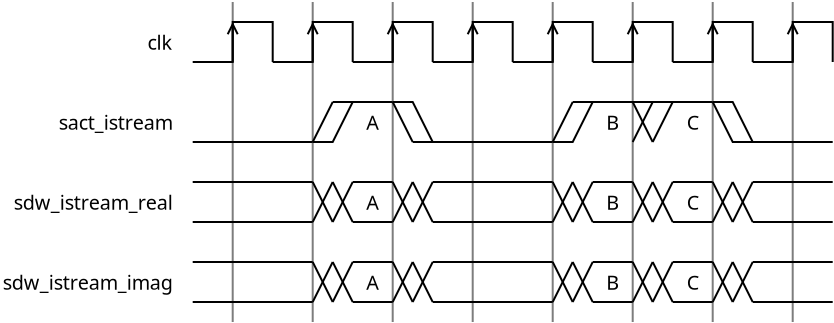 <?xml version="1.0" encoding="UTF-8"?>
<dia:diagram xmlns:dia="http://www.lysator.liu.se/~alla/dia/">
  <dia:layer name="新しいレイヤ 1" visible="true">
    <dia:object type="Standard - PolyLine" version="0" id="O0">
      <dia:attribute name="obj_pos">
        <dia:point val="15,8"/>
      </dia:attribute>
      <dia:attribute name="obj_bb">
        <dia:rectangle val="14.95,7.95;15.05,24.05"/>
      </dia:attribute>
      <dia:attribute name="poly_points">
        <dia:point val="15,8"/>
        <dia:point val="15,24"/>
      </dia:attribute>
      <dia:attribute name="line_color">
        <dia:color val="#7d7d7d"/>
      </dia:attribute>
    </dia:object>
    <dia:object type="Standard - PolyLine" version="0" id="O1">
      <dia:attribute name="obj_pos">
        <dia:point val="19,8"/>
      </dia:attribute>
      <dia:attribute name="obj_bb">
        <dia:rectangle val="18.95,7.95;19.05,24.05"/>
      </dia:attribute>
      <dia:attribute name="poly_points">
        <dia:point val="19,8"/>
        <dia:point val="19,24"/>
      </dia:attribute>
      <dia:attribute name="line_color">
        <dia:color val="#7d7d7d"/>
      </dia:attribute>
    </dia:object>
    <dia:object type="Standard - PolyLine" version="0" id="O2">
      <dia:attribute name="obj_pos">
        <dia:point val="23,8"/>
      </dia:attribute>
      <dia:attribute name="obj_bb">
        <dia:rectangle val="22.95,7.95;23.05,24.05"/>
      </dia:attribute>
      <dia:attribute name="poly_points">
        <dia:point val="23,8"/>
        <dia:point val="23,24"/>
      </dia:attribute>
      <dia:attribute name="line_color">
        <dia:color val="#7d7d7d"/>
      </dia:attribute>
    </dia:object>
    <dia:object type="Standard - PolyLine" version="0" id="O3">
      <dia:attribute name="obj_pos">
        <dia:point val="27,8"/>
      </dia:attribute>
      <dia:attribute name="obj_bb">
        <dia:rectangle val="26.95,7.95;27.05,24.05"/>
      </dia:attribute>
      <dia:attribute name="poly_points">
        <dia:point val="27,8"/>
        <dia:point val="27,24"/>
      </dia:attribute>
      <dia:attribute name="line_color">
        <dia:color val="#7d7d7d"/>
      </dia:attribute>
    </dia:object>
    <dia:object type="Standard - PolyLine" version="0" id="O4">
      <dia:attribute name="obj_pos">
        <dia:point val="31,8"/>
      </dia:attribute>
      <dia:attribute name="obj_bb">
        <dia:rectangle val="30.95,7.95;31.05,24.05"/>
      </dia:attribute>
      <dia:attribute name="poly_points">
        <dia:point val="31,8"/>
        <dia:point val="31,24"/>
      </dia:attribute>
      <dia:attribute name="line_color">
        <dia:color val="#7d7d7d"/>
      </dia:attribute>
    </dia:object>
    <dia:object type="Standard - PolyLine" version="0" id="O5">
      <dia:attribute name="obj_pos">
        <dia:point val="35,8"/>
      </dia:attribute>
      <dia:attribute name="obj_bb">
        <dia:rectangle val="34.95,7.95;35.05,24.05"/>
      </dia:attribute>
      <dia:attribute name="poly_points">
        <dia:point val="35,8"/>
        <dia:point val="35,24"/>
      </dia:attribute>
      <dia:attribute name="line_color">
        <dia:color val="#7d7d7d"/>
      </dia:attribute>
    </dia:object>
    <dia:object type="Standard - PolyLine" version="0" id="O6">
      <dia:attribute name="obj_pos">
        <dia:point val="39,8"/>
      </dia:attribute>
      <dia:attribute name="obj_bb">
        <dia:rectangle val="38.95,7.95;39.05,24.05"/>
      </dia:attribute>
      <dia:attribute name="poly_points">
        <dia:point val="39,8"/>
        <dia:point val="39,24"/>
      </dia:attribute>
      <dia:attribute name="line_color">
        <dia:color val="#7d7d7d"/>
      </dia:attribute>
    </dia:object>
    <dia:object type="Standard - PolyLine" version="0" id="O7">
      <dia:attribute name="obj_pos">
        <dia:point val="43,8"/>
      </dia:attribute>
      <dia:attribute name="obj_bb">
        <dia:rectangle val="42.95,7.95;43.05,24.05"/>
      </dia:attribute>
      <dia:attribute name="poly_points">
        <dia:point val="43,8"/>
        <dia:point val="43,24"/>
      </dia:attribute>
      <dia:attribute name="line_color">
        <dia:color val="#7d7d7d"/>
      </dia:attribute>
    </dia:object>
  </dia:layer>
  <dia:layer name="背景" visible="true" active="true">
    <dia:group>
      <dia:object type="Standard - PolyLine" version="0" id="O8">
        <dia:attribute name="obj_pos">
          <dia:point val="13,11"/>
        </dia:attribute>
        <dia:attribute name="obj_bb">
          <dia:rectangle val="12.95,8.95;17.05,11.05"/>
        </dia:attribute>
        <dia:attribute name="poly_points">
          <dia:point val="13,11"/>
          <dia:point val="15,11"/>
          <dia:point val="15,9"/>
          <dia:point val="17,9"/>
          <dia:point val="17,11"/>
        </dia:attribute>
      </dia:object>
      <dia:object type="Standard - PolyLine" version="0" id="O9">
        <dia:attribute name="obj_pos">
          <dia:point val="15,11"/>
        </dia:attribute>
        <dia:attribute name="obj_bb">
          <dia:rectangle val="14.669,8.888;15.331,11.05"/>
        </dia:attribute>
        <dia:attribute name="poly_points">
          <dia:point val="15,11"/>
          <dia:point val="15,9"/>
        </dia:attribute>
        <dia:attribute name="end_arrow">
          <dia:enum val="1"/>
        </dia:attribute>
        <dia:attribute name="end_arrow_length">
          <dia:real val="0.5"/>
        </dia:attribute>
        <dia:attribute name="end_arrow_width">
          <dia:real val="0.5"/>
        </dia:attribute>
      </dia:object>
    </dia:group>
    <dia:object type="Standard - Text" version="1" id="O10">
      <dia:attribute name="obj_pos">
        <dia:point val="12,10"/>
      </dia:attribute>
      <dia:attribute name="obj_bb">
        <dia:rectangle val="10.682,9.469;12.025,10.531"/>
      </dia:attribute>
      <dia:attribute name="text">
        <dia:composite type="text">
          <dia:attribute name="string">
            <dia:string>#clk#</dia:string>
          </dia:attribute>
          <dia:attribute name="font">
            <dia:font family="Verdana" style="0" name="Courier"/>
          </dia:attribute>
          <dia:attribute name="height">
            <dia:real val="1.235"/>
          </dia:attribute>
          <dia:attribute name="pos">
            <dia:point val="12,10.364"/>
          </dia:attribute>
          <dia:attribute name="color">
            <dia:color val="#000000"/>
          </dia:attribute>
          <dia:attribute name="alignment">
            <dia:enum val="2"/>
          </dia:attribute>
        </dia:composite>
      </dia:attribute>
      <dia:attribute name="valign">
        <dia:enum val="2"/>
      </dia:attribute>
    </dia:object>
    <dia:group>
      <dia:object type="Standard - PolyLine" version="0" id="O11">
        <dia:attribute name="obj_pos">
          <dia:point val="17,11"/>
        </dia:attribute>
        <dia:attribute name="obj_bb">
          <dia:rectangle val="16.95,8.95;21.05,11.05"/>
        </dia:attribute>
        <dia:attribute name="poly_points">
          <dia:point val="17,11"/>
          <dia:point val="19,11"/>
          <dia:point val="19,9"/>
          <dia:point val="21,9"/>
          <dia:point val="21,11"/>
        </dia:attribute>
      </dia:object>
      <dia:object type="Standard - PolyLine" version="0" id="O12">
        <dia:attribute name="obj_pos">
          <dia:point val="19,11"/>
        </dia:attribute>
        <dia:attribute name="obj_bb">
          <dia:rectangle val="18.669,8.888;19.331,11.05"/>
        </dia:attribute>
        <dia:attribute name="poly_points">
          <dia:point val="19,11"/>
          <dia:point val="19,9"/>
        </dia:attribute>
        <dia:attribute name="end_arrow">
          <dia:enum val="1"/>
        </dia:attribute>
        <dia:attribute name="end_arrow_length">
          <dia:real val="0.5"/>
        </dia:attribute>
        <dia:attribute name="end_arrow_width">
          <dia:real val="0.5"/>
        </dia:attribute>
      </dia:object>
    </dia:group>
    <dia:group>
      <dia:object type="Standard - PolyLine" version="0" id="O13">
        <dia:attribute name="obj_pos">
          <dia:point val="21,11"/>
        </dia:attribute>
        <dia:attribute name="obj_bb">
          <dia:rectangle val="20.95,8.95;25.05,11.05"/>
        </dia:attribute>
        <dia:attribute name="poly_points">
          <dia:point val="21,11"/>
          <dia:point val="23,11"/>
          <dia:point val="23,9"/>
          <dia:point val="25,9"/>
          <dia:point val="25,11"/>
        </dia:attribute>
      </dia:object>
      <dia:object type="Standard - PolyLine" version="0" id="O14">
        <dia:attribute name="obj_pos">
          <dia:point val="23,11"/>
        </dia:attribute>
        <dia:attribute name="obj_bb">
          <dia:rectangle val="22.669,8.888;23.331,11.05"/>
        </dia:attribute>
        <dia:attribute name="poly_points">
          <dia:point val="23,11"/>
          <dia:point val="23,9"/>
        </dia:attribute>
        <dia:attribute name="end_arrow">
          <dia:enum val="1"/>
        </dia:attribute>
        <dia:attribute name="end_arrow_length">
          <dia:real val="0.5"/>
        </dia:attribute>
        <dia:attribute name="end_arrow_width">
          <dia:real val="0.5"/>
        </dia:attribute>
      </dia:object>
    </dia:group>
    <dia:group>
      <dia:object type="Standard - PolyLine" version="0" id="O15">
        <dia:attribute name="obj_pos">
          <dia:point val="25,11"/>
        </dia:attribute>
        <dia:attribute name="obj_bb">
          <dia:rectangle val="24.95,8.95;29.05,11.05"/>
        </dia:attribute>
        <dia:attribute name="poly_points">
          <dia:point val="25,11"/>
          <dia:point val="27,11"/>
          <dia:point val="27,9"/>
          <dia:point val="29,9"/>
          <dia:point val="29,11"/>
        </dia:attribute>
      </dia:object>
      <dia:object type="Standard - PolyLine" version="0" id="O16">
        <dia:attribute name="obj_pos">
          <dia:point val="27,11"/>
        </dia:attribute>
        <dia:attribute name="obj_bb">
          <dia:rectangle val="26.669,8.888;27.331,11.05"/>
        </dia:attribute>
        <dia:attribute name="poly_points">
          <dia:point val="27,11"/>
          <dia:point val="27,9"/>
        </dia:attribute>
        <dia:attribute name="end_arrow">
          <dia:enum val="1"/>
        </dia:attribute>
        <dia:attribute name="end_arrow_length">
          <dia:real val="0.5"/>
        </dia:attribute>
        <dia:attribute name="end_arrow_width">
          <dia:real val="0.5"/>
        </dia:attribute>
      </dia:object>
    </dia:group>
    <dia:group>
      <dia:object type="Standard - PolyLine" version="0" id="O17">
        <dia:attribute name="obj_pos">
          <dia:point val="29,11"/>
        </dia:attribute>
        <dia:attribute name="obj_bb">
          <dia:rectangle val="28.95,8.95;33.05,11.05"/>
        </dia:attribute>
        <dia:attribute name="poly_points">
          <dia:point val="29,11"/>
          <dia:point val="31,11"/>
          <dia:point val="31,9"/>
          <dia:point val="33,9"/>
          <dia:point val="33,11"/>
        </dia:attribute>
      </dia:object>
      <dia:object type="Standard - PolyLine" version="0" id="O18">
        <dia:attribute name="obj_pos">
          <dia:point val="31,11"/>
        </dia:attribute>
        <dia:attribute name="obj_bb">
          <dia:rectangle val="30.669,8.888;31.331,11.05"/>
        </dia:attribute>
        <dia:attribute name="poly_points">
          <dia:point val="31,11"/>
          <dia:point val="31,9"/>
        </dia:attribute>
        <dia:attribute name="end_arrow">
          <dia:enum val="1"/>
        </dia:attribute>
        <dia:attribute name="end_arrow_length">
          <dia:real val="0.5"/>
        </dia:attribute>
        <dia:attribute name="end_arrow_width">
          <dia:real val="0.5"/>
        </dia:attribute>
      </dia:object>
    </dia:group>
    <dia:group>
      <dia:object type="Standard - PolyLine" version="0" id="O19">
        <dia:attribute name="obj_pos">
          <dia:point val="33,11"/>
        </dia:attribute>
        <dia:attribute name="obj_bb">
          <dia:rectangle val="32.95,8.95;37.05,11.05"/>
        </dia:attribute>
        <dia:attribute name="poly_points">
          <dia:point val="33,11"/>
          <dia:point val="35,11"/>
          <dia:point val="35,9"/>
          <dia:point val="37,9"/>
          <dia:point val="37,11"/>
        </dia:attribute>
      </dia:object>
      <dia:object type="Standard - PolyLine" version="0" id="O20">
        <dia:attribute name="obj_pos">
          <dia:point val="35,11"/>
        </dia:attribute>
        <dia:attribute name="obj_bb">
          <dia:rectangle val="34.669,8.888;35.331,11.05"/>
        </dia:attribute>
        <dia:attribute name="poly_points">
          <dia:point val="35,11"/>
          <dia:point val="35,9"/>
        </dia:attribute>
        <dia:attribute name="end_arrow">
          <dia:enum val="1"/>
        </dia:attribute>
        <dia:attribute name="end_arrow_length">
          <dia:real val="0.5"/>
        </dia:attribute>
        <dia:attribute name="end_arrow_width">
          <dia:real val="0.5"/>
        </dia:attribute>
      </dia:object>
    </dia:group>
    <dia:group>
      <dia:object type="Standard - PolyLine" version="0" id="O21">
        <dia:attribute name="obj_pos">
          <dia:point val="37,11"/>
        </dia:attribute>
        <dia:attribute name="obj_bb">
          <dia:rectangle val="36.95,8.95;41.05,11.05"/>
        </dia:attribute>
        <dia:attribute name="poly_points">
          <dia:point val="37,11"/>
          <dia:point val="39,11"/>
          <dia:point val="39,9"/>
          <dia:point val="41,9"/>
          <dia:point val="41,11"/>
        </dia:attribute>
      </dia:object>
      <dia:object type="Standard - PolyLine" version="0" id="O22">
        <dia:attribute name="obj_pos">
          <dia:point val="39,11"/>
        </dia:attribute>
        <dia:attribute name="obj_bb">
          <dia:rectangle val="38.669,8.888;39.331,11.05"/>
        </dia:attribute>
        <dia:attribute name="poly_points">
          <dia:point val="39,11"/>
          <dia:point val="39,9"/>
        </dia:attribute>
        <dia:attribute name="end_arrow">
          <dia:enum val="1"/>
        </dia:attribute>
        <dia:attribute name="end_arrow_length">
          <dia:real val="0.5"/>
        </dia:attribute>
        <dia:attribute name="end_arrow_width">
          <dia:real val="0.5"/>
        </dia:attribute>
      </dia:object>
    </dia:group>
    <dia:group>
      <dia:object type="Standard - PolyLine" version="0" id="O23">
        <dia:attribute name="obj_pos">
          <dia:point val="41,11"/>
        </dia:attribute>
        <dia:attribute name="obj_bb">
          <dia:rectangle val="40.95,8.95;45.05,11.05"/>
        </dia:attribute>
        <dia:attribute name="poly_points">
          <dia:point val="41,11"/>
          <dia:point val="43,11"/>
          <dia:point val="43,9"/>
          <dia:point val="45,9"/>
          <dia:point val="45,11"/>
        </dia:attribute>
      </dia:object>
      <dia:object type="Standard - PolyLine" version="0" id="O24">
        <dia:attribute name="obj_pos">
          <dia:point val="43,11"/>
        </dia:attribute>
        <dia:attribute name="obj_bb">
          <dia:rectangle val="42.669,8.888;43.331,11.05"/>
        </dia:attribute>
        <dia:attribute name="poly_points">
          <dia:point val="43,11"/>
          <dia:point val="43,9"/>
        </dia:attribute>
        <dia:attribute name="end_arrow">
          <dia:enum val="1"/>
        </dia:attribute>
        <dia:attribute name="end_arrow_length">
          <dia:real val="0.5"/>
        </dia:attribute>
        <dia:attribute name="end_arrow_width">
          <dia:real val="0.5"/>
        </dia:attribute>
      </dia:object>
    </dia:group>
    <dia:object type="Standard - Text" version="1" id="O25">
      <dia:attribute name="obj_pos">
        <dia:point val="12,14"/>
      </dia:attribute>
      <dia:attribute name="obj_bb">
        <dia:rectangle val="6.232,13.469;12.025,14.531"/>
      </dia:attribute>
      <dia:attribute name="text">
        <dia:composite type="text">
          <dia:attribute name="string">
            <dia:string>#sact_istream#</dia:string>
          </dia:attribute>
          <dia:attribute name="font">
            <dia:font family="Verdana" style="0" name="Courier"/>
          </dia:attribute>
          <dia:attribute name="height">
            <dia:real val="1.235"/>
          </dia:attribute>
          <dia:attribute name="pos">
            <dia:point val="12,14.364"/>
          </dia:attribute>
          <dia:attribute name="color">
            <dia:color val="#000000"/>
          </dia:attribute>
          <dia:attribute name="alignment">
            <dia:enum val="2"/>
          </dia:attribute>
        </dia:composite>
      </dia:attribute>
      <dia:attribute name="valign">
        <dia:enum val="2"/>
      </dia:attribute>
    </dia:object>
    <dia:object type="Standard - PolyLine" version="0" id="O26">
      <dia:attribute name="obj_pos">
        <dia:point val="13,15"/>
      </dia:attribute>
      <dia:attribute name="obj_bb">
        <dia:rectangle val="12.95,14.95;19.05,15.05"/>
      </dia:attribute>
      <dia:attribute name="poly_points">
        <dia:point val="13,15"/>
        <dia:point val="19,15"/>
      </dia:attribute>
    </dia:object>
    <dia:object type="Standard - PolyLine" version="0" id="O27">
      <dia:attribute name="obj_pos">
        <dia:point val="19,15"/>
      </dia:attribute>
      <dia:attribute name="obj_bb">
        <dia:rectangle val="18.933,12.933;20.067,15.067"/>
      </dia:attribute>
      <dia:attribute name="poly_points">
        <dia:point val="19,15"/>
        <dia:point val="20,13"/>
      </dia:attribute>
    </dia:object>
    <dia:object type="Standard - PolyLine" version="0" id="O28">
      <dia:attribute name="obj_pos">
        <dia:point val="20,13"/>
      </dia:attribute>
      <dia:attribute name="obj_bb">
        <dia:rectangle val="19.95,12.95;23.05,13.05"/>
      </dia:attribute>
      <dia:attribute name="poly_points">
        <dia:point val="20,13"/>
        <dia:point val="23,13"/>
      </dia:attribute>
    </dia:object>
    <dia:object type="Standard - PolyLine" version="0" id="O29">
      <dia:attribute name="obj_pos">
        <dia:point val="23,13"/>
      </dia:attribute>
      <dia:attribute name="obj_bb">
        <dia:rectangle val="22.933,12.933;24.067,15.067"/>
      </dia:attribute>
      <dia:attribute name="poly_points">
        <dia:point val="23,13"/>
        <dia:point val="24,15"/>
      </dia:attribute>
    </dia:object>
    <dia:object type="Standard - PolyLine" version="0" id="O30">
      <dia:attribute name="obj_pos">
        <dia:point val="24,15"/>
      </dia:attribute>
      <dia:attribute name="obj_bb">
        <dia:rectangle val="23.95,14.95;31.05,15.05"/>
      </dia:attribute>
      <dia:attribute name="poly_points">
        <dia:point val="24,15"/>
        <dia:point val="31,15"/>
      </dia:attribute>
    </dia:object>
    <dia:object type="Standard - PolyLine" version="0" id="O31">
      <dia:attribute name="obj_pos">
        <dia:point val="31,15"/>
      </dia:attribute>
      <dia:attribute name="obj_bb">
        <dia:rectangle val="30.933,12.933;32.067,15.067"/>
      </dia:attribute>
      <dia:attribute name="poly_points">
        <dia:point val="31,15"/>
        <dia:point val="32,13"/>
      </dia:attribute>
    </dia:object>
    <dia:object type="Standard - PolyLine" version="0" id="O32">
      <dia:attribute name="obj_pos">
        <dia:point val="19,15"/>
      </dia:attribute>
      <dia:attribute name="obj_bb">
        <dia:rectangle val="18.95,12.933;21.067,15.05"/>
      </dia:attribute>
      <dia:attribute name="poly_points">
        <dia:point val="19,15"/>
        <dia:point val="20,15"/>
        <dia:point val="21,13"/>
      </dia:attribute>
    </dia:object>
    <dia:object type="Standard - PolyLine" version="0" id="O33">
      <dia:attribute name="obj_pos">
        <dia:point val="23,13"/>
      </dia:attribute>
      <dia:attribute name="obj_bb">
        <dia:rectangle val="22.95,12.95;25.067,15.067"/>
      </dia:attribute>
      <dia:attribute name="poly_points">
        <dia:point val="23,13"/>
        <dia:point val="24,13"/>
        <dia:point val="25,15"/>
      </dia:attribute>
    </dia:object>
    <dia:object type="Standard - PolyLine" version="0" id="O34">
      <dia:attribute name="obj_pos">
        <dia:point val="32,13"/>
      </dia:attribute>
      <dia:attribute name="obj_bb">
        <dia:rectangle val="31.95,12.95;39.05,13.05"/>
      </dia:attribute>
      <dia:attribute name="poly_points">
        <dia:point val="32,13"/>
        <dia:point val="39,13"/>
      </dia:attribute>
    </dia:object>
    <dia:object type="Standard - PolyLine" version="0" id="O35">
      <dia:attribute name="obj_pos">
        <dia:point val="39,13"/>
      </dia:attribute>
      <dia:attribute name="obj_bb">
        <dia:rectangle val="38.933,12.933;45.05,15.05"/>
      </dia:attribute>
      <dia:attribute name="poly_points">
        <dia:point val="39,13"/>
        <dia:point val="40,15"/>
        <dia:point val="45,15"/>
      </dia:attribute>
    </dia:object>
    <dia:object type="Standard - PolyLine" version="0" id="O36">
      <dia:attribute name="obj_pos">
        <dia:point val="31,15"/>
      </dia:attribute>
      <dia:attribute name="obj_bb">
        <dia:rectangle val="30.95,12.933;33.067,15.05"/>
      </dia:attribute>
      <dia:attribute name="poly_points">
        <dia:point val="31,15"/>
        <dia:point val="32,15"/>
        <dia:point val="33,13"/>
      </dia:attribute>
    </dia:object>
    <dia:object type="Standard - PolyLine" version="0" id="O37">
      <dia:attribute name="obj_pos">
        <dia:point val="35,13"/>
      </dia:attribute>
      <dia:attribute name="obj_bb">
        <dia:rectangle val="34.933,12.933;36.067,15.067"/>
      </dia:attribute>
      <dia:attribute name="poly_points">
        <dia:point val="35,13"/>
        <dia:point val="36,15"/>
      </dia:attribute>
    </dia:object>
    <dia:object type="Standard - PolyLine" version="0" id="O38">
      <dia:attribute name="obj_pos">
        <dia:point val="35,15"/>
      </dia:attribute>
      <dia:attribute name="obj_bb">
        <dia:rectangle val="34.933,12.933;36.067,15.067"/>
      </dia:attribute>
      <dia:attribute name="poly_points">
        <dia:point val="35,15"/>
        <dia:point val="36,13"/>
      </dia:attribute>
    </dia:object>
    <dia:object type="Standard - PolyLine" version="0" id="O39">
      <dia:attribute name="obj_pos">
        <dia:point val="39,13"/>
      </dia:attribute>
      <dia:attribute name="obj_bb">
        <dia:rectangle val="38.95,12.95;41.067,15.067"/>
      </dia:attribute>
      <dia:attribute name="poly_points">
        <dia:point val="39,13"/>
        <dia:point val="40,13"/>
        <dia:point val="41,15"/>
      </dia:attribute>
    </dia:object>
    <dia:object type="Standard - PolyLine" version="0" id="O40">
      <dia:attribute name="obj_pos">
        <dia:point val="36,15"/>
      </dia:attribute>
      <dia:attribute name="obj_bb">
        <dia:rectangle val="35.933,12.933;37.067,15.067"/>
      </dia:attribute>
      <dia:attribute name="poly_points">
        <dia:point val="36,15"/>
        <dia:point val="37,13"/>
      </dia:attribute>
    </dia:object>
    <dia:object type="Standard - Text" version="1" id="O41">
      <dia:attribute name="obj_pos">
        <dia:point val="12,18"/>
      </dia:attribute>
      <dia:attribute name="obj_bb">
        <dia:rectangle val="4.065,17.469;12.025,18.531"/>
      </dia:attribute>
      <dia:attribute name="text">
        <dia:composite type="text">
          <dia:attribute name="string">
            <dia:string>#sdw_istream_real#</dia:string>
          </dia:attribute>
          <dia:attribute name="font">
            <dia:font family="Verdana" style="0" name="Courier"/>
          </dia:attribute>
          <dia:attribute name="height">
            <dia:real val="1.235"/>
          </dia:attribute>
          <dia:attribute name="pos">
            <dia:point val="12,18.364"/>
          </dia:attribute>
          <dia:attribute name="color">
            <dia:color val="#000000"/>
          </dia:attribute>
          <dia:attribute name="alignment">
            <dia:enum val="2"/>
          </dia:attribute>
        </dia:composite>
      </dia:attribute>
      <dia:attribute name="valign">
        <dia:enum val="2"/>
      </dia:attribute>
    </dia:object>
    <dia:object type="Standard - PolyLine" version="0" id="O42">
      <dia:attribute name="obj_pos">
        <dia:point val="13,17"/>
      </dia:attribute>
      <dia:attribute name="obj_bb">
        <dia:rectangle val="12.95,16.95;19.05,17.05"/>
      </dia:attribute>
      <dia:attribute name="poly_points">
        <dia:point val="13,17"/>
        <dia:point val="19,17"/>
      </dia:attribute>
    </dia:object>
    <dia:object type="Standard - PolyLine" version="0" id="O43">
      <dia:attribute name="obj_pos">
        <dia:point val="19,17"/>
      </dia:attribute>
      <dia:attribute name="obj_bb">
        <dia:rectangle val="18.933,16.933;20.067,19.067"/>
      </dia:attribute>
      <dia:attribute name="poly_points">
        <dia:point val="19,17"/>
        <dia:point val="20,19"/>
      </dia:attribute>
    </dia:object>
    <dia:object type="Standard - PolyLine" version="0" id="O44">
      <dia:attribute name="obj_pos">
        <dia:point val="19,19"/>
      </dia:attribute>
      <dia:attribute name="obj_bb">
        <dia:rectangle val="18.933,16.933;20.067,19.067"/>
      </dia:attribute>
      <dia:attribute name="poly_points">
        <dia:point val="19,19"/>
        <dia:point val="20,17"/>
      </dia:attribute>
    </dia:object>
    <dia:object type="Standard - PolyLine" version="0" id="O45">
      <dia:attribute name="obj_pos">
        <dia:point val="20,17"/>
      </dia:attribute>
      <dia:attribute name="obj_bb">
        <dia:rectangle val="19.933,16.933;21.067,19.067"/>
      </dia:attribute>
      <dia:attribute name="poly_points">
        <dia:point val="20,17"/>
        <dia:point val="21,19"/>
      </dia:attribute>
    </dia:object>
    <dia:object type="Standard - PolyLine" version="0" id="O46">
      <dia:attribute name="obj_pos">
        <dia:point val="20,19"/>
      </dia:attribute>
      <dia:attribute name="obj_bb">
        <dia:rectangle val="19.933,16.933;21.067,19.067"/>
      </dia:attribute>
      <dia:attribute name="poly_points">
        <dia:point val="20,19"/>
        <dia:point val="21,17"/>
      </dia:attribute>
    </dia:object>
    <dia:object type="Standard - PolyLine" version="0" id="O47">
      <dia:attribute name="obj_pos">
        <dia:point val="21,17"/>
      </dia:attribute>
      <dia:attribute name="obj_bb">
        <dia:rectangle val="20.95,16.95;23.05,17.05"/>
      </dia:attribute>
      <dia:attribute name="poly_points">
        <dia:point val="21,17"/>
        <dia:point val="23,17"/>
      </dia:attribute>
    </dia:object>
    <dia:object type="Standard - PolyLine" version="0" id="O48">
      <dia:attribute name="obj_pos">
        <dia:point val="21,19"/>
      </dia:attribute>
      <dia:attribute name="obj_bb">
        <dia:rectangle val="20.95,18.95;23.05,19.05"/>
      </dia:attribute>
      <dia:attribute name="poly_points">
        <dia:point val="21,19"/>
        <dia:point val="23,19"/>
      </dia:attribute>
    </dia:object>
    <dia:object type="Standard - PolyLine" version="0" id="O49">
      <dia:attribute name="obj_pos">
        <dia:point val="13,19"/>
      </dia:attribute>
      <dia:attribute name="obj_bb">
        <dia:rectangle val="12.95,18.95;19.05,19.05"/>
      </dia:attribute>
      <dia:attribute name="poly_points">
        <dia:point val="13,19"/>
        <dia:point val="19,19"/>
      </dia:attribute>
    </dia:object>
    <dia:object type="Standard - PolyLine" version="0" id="O50">
      <dia:attribute name="obj_pos">
        <dia:point val="23,17"/>
      </dia:attribute>
      <dia:attribute name="obj_bb">
        <dia:rectangle val="22.933,16.933;24.067,19.067"/>
      </dia:attribute>
      <dia:attribute name="poly_points">
        <dia:point val="23,17"/>
        <dia:point val="24,19"/>
      </dia:attribute>
    </dia:object>
    <dia:object type="Standard - PolyLine" version="0" id="O51">
      <dia:attribute name="obj_pos">
        <dia:point val="23,19"/>
      </dia:attribute>
      <dia:attribute name="obj_bb">
        <dia:rectangle val="22.933,16.933;24.067,19.067"/>
      </dia:attribute>
      <dia:attribute name="poly_points">
        <dia:point val="23,19"/>
        <dia:point val="24,17"/>
      </dia:attribute>
    </dia:object>
    <dia:object type="Standard - PolyLine" version="0" id="O52">
      <dia:attribute name="obj_pos">
        <dia:point val="24,17"/>
      </dia:attribute>
      <dia:attribute name="obj_bb">
        <dia:rectangle val="23.933,16.933;25.067,19.067"/>
      </dia:attribute>
      <dia:attribute name="poly_points">
        <dia:point val="24,17"/>
        <dia:point val="25,19"/>
      </dia:attribute>
    </dia:object>
    <dia:object type="Standard - PolyLine" version="0" id="O53">
      <dia:attribute name="obj_pos">
        <dia:point val="24,19"/>
      </dia:attribute>
      <dia:attribute name="obj_bb">
        <dia:rectangle val="23.933,16.933;25.067,19.067"/>
      </dia:attribute>
      <dia:attribute name="poly_points">
        <dia:point val="24,19"/>
        <dia:point val="25,17"/>
      </dia:attribute>
    </dia:object>
    <dia:object type="Standard - PolyLine" version="0" id="O54">
      <dia:attribute name="obj_pos">
        <dia:point val="31,17"/>
      </dia:attribute>
      <dia:attribute name="obj_bb">
        <dia:rectangle val="30.933,16.933;32.067,19.067"/>
      </dia:attribute>
      <dia:attribute name="poly_points">
        <dia:point val="31,17"/>
        <dia:point val="32,19"/>
      </dia:attribute>
    </dia:object>
    <dia:object type="Standard - PolyLine" version="0" id="O55">
      <dia:attribute name="obj_pos">
        <dia:point val="31,19"/>
      </dia:attribute>
      <dia:attribute name="obj_bb">
        <dia:rectangle val="30.933,16.933;32.067,19.067"/>
      </dia:attribute>
      <dia:attribute name="poly_points">
        <dia:point val="31,19"/>
        <dia:point val="32,17"/>
      </dia:attribute>
    </dia:object>
    <dia:object type="Standard - PolyLine" version="0" id="O56">
      <dia:attribute name="obj_pos">
        <dia:point val="32,17"/>
      </dia:attribute>
      <dia:attribute name="obj_bb">
        <dia:rectangle val="31.933,16.933;33.067,19.067"/>
      </dia:attribute>
      <dia:attribute name="poly_points">
        <dia:point val="32,17"/>
        <dia:point val="33,19"/>
      </dia:attribute>
    </dia:object>
    <dia:object type="Standard - PolyLine" version="0" id="O57">
      <dia:attribute name="obj_pos">
        <dia:point val="32,19"/>
      </dia:attribute>
      <dia:attribute name="obj_bb">
        <dia:rectangle val="31.933,16.933;33.067,19.067"/>
      </dia:attribute>
      <dia:attribute name="poly_points">
        <dia:point val="32,19"/>
        <dia:point val="33,17"/>
      </dia:attribute>
    </dia:object>
    <dia:object type="Standard - PolyLine" version="0" id="O58">
      <dia:attribute name="obj_pos">
        <dia:point val="33,17"/>
      </dia:attribute>
      <dia:attribute name="obj_bb">
        <dia:rectangle val="32.95,16.95;35.05,17.05"/>
      </dia:attribute>
      <dia:attribute name="poly_points">
        <dia:point val="33,17"/>
        <dia:point val="35,17"/>
      </dia:attribute>
    </dia:object>
    <dia:object type="Standard - PolyLine" version="0" id="O59">
      <dia:attribute name="obj_pos">
        <dia:point val="33,19"/>
      </dia:attribute>
      <dia:attribute name="obj_bb">
        <dia:rectangle val="32.95,18.95;35.05,19.05"/>
      </dia:attribute>
      <dia:attribute name="poly_points">
        <dia:point val="33,19"/>
        <dia:point val="35,19"/>
      </dia:attribute>
    </dia:object>
    <dia:object type="Standard - PolyLine" version="0" id="O60">
      <dia:attribute name="obj_pos">
        <dia:point val="35,17"/>
      </dia:attribute>
      <dia:attribute name="obj_bb">
        <dia:rectangle val="34.933,16.933;36.067,19.067"/>
      </dia:attribute>
      <dia:attribute name="poly_points">
        <dia:point val="35,17"/>
        <dia:point val="36,19"/>
      </dia:attribute>
    </dia:object>
    <dia:object type="Standard - PolyLine" version="0" id="O61">
      <dia:attribute name="obj_pos">
        <dia:point val="35,19"/>
      </dia:attribute>
      <dia:attribute name="obj_bb">
        <dia:rectangle val="34.933,16.933;36.067,19.067"/>
      </dia:attribute>
      <dia:attribute name="poly_points">
        <dia:point val="35,19"/>
        <dia:point val="36,17"/>
      </dia:attribute>
    </dia:object>
    <dia:object type="Standard - PolyLine" version="0" id="O62">
      <dia:attribute name="obj_pos">
        <dia:point val="36,17"/>
      </dia:attribute>
      <dia:attribute name="obj_bb">
        <dia:rectangle val="35.933,16.933;37.067,19.067"/>
      </dia:attribute>
      <dia:attribute name="poly_points">
        <dia:point val="36,17"/>
        <dia:point val="37,19"/>
      </dia:attribute>
    </dia:object>
    <dia:object type="Standard - PolyLine" version="0" id="O63">
      <dia:attribute name="obj_pos">
        <dia:point val="36,19"/>
      </dia:attribute>
      <dia:attribute name="obj_bb">
        <dia:rectangle val="35.933,16.933;37.067,19.067"/>
      </dia:attribute>
      <dia:attribute name="poly_points">
        <dia:point val="36,19"/>
        <dia:point val="37,17"/>
      </dia:attribute>
    </dia:object>
    <dia:object type="Standard - PolyLine" version="0" id="O64">
      <dia:attribute name="obj_pos">
        <dia:point val="37,17"/>
      </dia:attribute>
      <dia:attribute name="obj_bb">
        <dia:rectangle val="36.95,16.95;39.05,17.05"/>
      </dia:attribute>
      <dia:attribute name="poly_points">
        <dia:point val="37,17"/>
        <dia:point val="39,17"/>
      </dia:attribute>
    </dia:object>
    <dia:object type="Standard - PolyLine" version="0" id="O65">
      <dia:attribute name="obj_pos">
        <dia:point val="37,19"/>
      </dia:attribute>
      <dia:attribute name="obj_bb">
        <dia:rectangle val="36.95,18.95;39.05,19.05"/>
      </dia:attribute>
      <dia:attribute name="poly_points">
        <dia:point val="37,19"/>
        <dia:point val="39,19"/>
      </dia:attribute>
    </dia:object>
    <dia:object type="Standard - PolyLine" version="0" id="O66">
      <dia:attribute name="obj_pos">
        <dia:point val="39,17"/>
      </dia:attribute>
      <dia:attribute name="obj_bb">
        <dia:rectangle val="38.933,16.933;40.067,19.067"/>
      </dia:attribute>
      <dia:attribute name="poly_points">
        <dia:point val="39,17"/>
        <dia:point val="40,19"/>
      </dia:attribute>
    </dia:object>
    <dia:object type="Standard - PolyLine" version="0" id="O67">
      <dia:attribute name="obj_pos">
        <dia:point val="39,19"/>
      </dia:attribute>
      <dia:attribute name="obj_bb">
        <dia:rectangle val="38.933,16.933;40.067,19.067"/>
      </dia:attribute>
      <dia:attribute name="poly_points">
        <dia:point val="39,19"/>
        <dia:point val="40,17"/>
      </dia:attribute>
    </dia:object>
    <dia:object type="Standard - PolyLine" version="0" id="O68">
      <dia:attribute name="obj_pos">
        <dia:point val="40,17"/>
      </dia:attribute>
      <dia:attribute name="obj_bb">
        <dia:rectangle val="39.933,16.933;41.067,19.067"/>
      </dia:attribute>
      <dia:attribute name="poly_points">
        <dia:point val="40,17"/>
        <dia:point val="41,19"/>
      </dia:attribute>
    </dia:object>
    <dia:object type="Standard - PolyLine" version="0" id="O69">
      <dia:attribute name="obj_pos">
        <dia:point val="40,19"/>
      </dia:attribute>
      <dia:attribute name="obj_bb">
        <dia:rectangle val="39.933,16.933;41.067,19.067"/>
      </dia:attribute>
      <dia:attribute name="poly_points">
        <dia:point val="40,19"/>
        <dia:point val="41,17"/>
      </dia:attribute>
    </dia:object>
    <dia:object type="Standard - PolyLine" version="0" id="O70">
      <dia:attribute name="obj_pos">
        <dia:point val="25,17"/>
      </dia:attribute>
      <dia:attribute name="obj_bb">
        <dia:rectangle val="24.95,16.95;31.05,17.05"/>
      </dia:attribute>
      <dia:attribute name="poly_points">
        <dia:point val="25,17"/>
        <dia:point val="31,17"/>
      </dia:attribute>
    </dia:object>
    <dia:object type="Standard - PolyLine" version="0" id="O71">
      <dia:attribute name="obj_pos">
        <dia:point val="25,19"/>
      </dia:attribute>
      <dia:attribute name="obj_bb">
        <dia:rectangle val="24.95,18.95;31.05,19.05"/>
      </dia:attribute>
      <dia:attribute name="poly_points">
        <dia:point val="25,19"/>
        <dia:point val="31,19"/>
      </dia:attribute>
    </dia:object>
    <dia:object type="Standard - PolyLine" version="0" id="O72">
      <dia:attribute name="obj_pos">
        <dia:point val="41,17"/>
      </dia:attribute>
      <dia:attribute name="obj_bb">
        <dia:rectangle val="40.95,16.95;45.05,17.05"/>
      </dia:attribute>
      <dia:attribute name="poly_points">
        <dia:point val="41,17"/>
        <dia:point val="45,17"/>
      </dia:attribute>
    </dia:object>
    <dia:object type="Standard - PolyLine" version="0" id="O73">
      <dia:attribute name="obj_pos">
        <dia:point val="41,19"/>
      </dia:attribute>
      <dia:attribute name="obj_bb">
        <dia:rectangle val="40.95,18.95;45.05,19.05"/>
      </dia:attribute>
      <dia:attribute name="poly_points">
        <dia:point val="41,19"/>
        <dia:point val="45,19"/>
      </dia:attribute>
    </dia:object>
    <dia:object type="Standard - Text" version="1" id="O74">
      <dia:attribute name="obj_pos">
        <dia:point val="12,22"/>
      </dia:attribute>
      <dia:attribute name="obj_bb">
        <dia:rectangle val="3.585,21.469;12.025,22.531"/>
      </dia:attribute>
      <dia:attribute name="text">
        <dia:composite type="text">
          <dia:attribute name="string">
            <dia:string>#sdw_istream_imag#</dia:string>
          </dia:attribute>
          <dia:attribute name="font">
            <dia:font family="Verdana" style="0" name="Courier"/>
          </dia:attribute>
          <dia:attribute name="height">
            <dia:real val="1.235"/>
          </dia:attribute>
          <dia:attribute name="pos">
            <dia:point val="12,22.364"/>
          </dia:attribute>
          <dia:attribute name="color">
            <dia:color val="#000000"/>
          </dia:attribute>
          <dia:attribute name="alignment">
            <dia:enum val="2"/>
          </dia:attribute>
        </dia:composite>
      </dia:attribute>
      <dia:attribute name="valign">
        <dia:enum val="2"/>
      </dia:attribute>
    </dia:object>
    <dia:object type="Standard - PolyLine" version="0" id="O75">
      <dia:attribute name="obj_pos">
        <dia:point val="13,21"/>
      </dia:attribute>
      <dia:attribute name="obj_bb">
        <dia:rectangle val="12.95,20.95;19.05,21.05"/>
      </dia:attribute>
      <dia:attribute name="poly_points">
        <dia:point val="13,21"/>
        <dia:point val="19,21"/>
      </dia:attribute>
    </dia:object>
    <dia:object type="Standard - PolyLine" version="0" id="O76">
      <dia:attribute name="obj_pos">
        <dia:point val="19,21"/>
      </dia:attribute>
      <dia:attribute name="obj_bb">
        <dia:rectangle val="18.933,20.933;20.067,23.067"/>
      </dia:attribute>
      <dia:attribute name="poly_points">
        <dia:point val="19,21"/>
        <dia:point val="20,23"/>
      </dia:attribute>
    </dia:object>
    <dia:object type="Standard - PolyLine" version="0" id="O77">
      <dia:attribute name="obj_pos">
        <dia:point val="19,23"/>
      </dia:attribute>
      <dia:attribute name="obj_bb">
        <dia:rectangle val="18.933,20.933;20.067,23.067"/>
      </dia:attribute>
      <dia:attribute name="poly_points">
        <dia:point val="19,23"/>
        <dia:point val="20,21"/>
      </dia:attribute>
    </dia:object>
    <dia:object type="Standard - PolyLine" version="0" id="O78">
      <dia:attribute name="obj_pos">
        <dia:point val="20,21"/>
      </dia:attribute>
      <dia:attribute name="obj_bb">
        <dia:rectangle val="19.933,20.933;21.067,23.067"/>
      </dia:attribute>
      <dia:attribute name="poly_points">
        <dia:point val="20,21"/>
        <dia:point val="21,23"/>
      </dia:attribute>
    </dia:object>
    <dia:object type="Standard - PolyLine" version="0" id="O79">
      <dia:attribute name="obj_pos">
        <dia:point val="20,23"/>
      </dia:attribute>
      <dia:attribute name="obj_bb">
        <dia:rectangle val="19.933,20.933;21.067,23.067"/>
      </dia:attribute>
      <dia:attribute name="poly_points">
        <dia:point val="20,23"/>
        <dia:point val="21,21"/>
      </dia:attribute>
    </dia:object>
    <dia:object type="Standard - PolyLine" version="0" id="O80">
      <dia:attribute name="obj_pos">
        <dia:point val="21,21"/>
      </dia:attribute>
      <dia:attribute name="obj_bb">
        <dia:rectangle val="20.95,20.95;23.05,21.05"/>
      </dia:attribute>
      <dia:attribute name="poly_points">
        <dia:point val="21,21"/>
        <dia:point val="23,21"/>
      </dia:attribute>
    </dia:object>
    <dia:object type="Standard - PolyLine" version="0" id="O81">
      <dia:attribute name="obj_pos">
        <dia:point val="21,23"/>
      </dia:attribute>
      <dia:attribute name="obj_bb">
        <dia:rectangle val="20.95,22.95;23.05,23.05"/>
      </dia:attribute>
      <dia:attribute name="poly_points">
        <dia:point val="21,23"/>
        <dia:point val="23,23"/>
      </dia:attribute>
    </dia:object>
    <dia:object type="Standard - PolyLine" version="0" id="O82">
      <dia:attribute name="obj_pos">
        <dia:point val="13,23"/>
      </dia:attribute>
      <dia:attribute name="obj_bb">
        <dia:rectangle val="12.95,22.95;19.05,23.05"/>
      </dia:attribute>
      <dia:attribute name="poly_points">
        <dia:point val="13,23"/>
        <dia:point val="19,23"/>
      </dia:attribute>
    </dia:object>
    <dia:object type="Standard - PolyLine" version="0" id="O83">
      <dia:attribute name="obj_pos">
        <dia:point val="23,21"/>
      </dia:attribute>
      <dia:attribute name="obj_bb">
        <dia:rectangle val="22.933,20.933;24.067,23.067"/>
      </dia:attribute>
      <dia:attribute name="poly_points">
        <dia:point val="23,21"/>
        <dia:point val="24,23"/>
      </dia:attribute>
    </dia:object>
    <dia:object type="Standard - PolyLine" version="0" id="O84">
      <dia:attribute name="obj_pos">
        <dia:point val="23,23"/>
      </dia:attribute>
      <dia:attribute name="obj_bb">
        <dia:rectangle val="22.933,20.933;24.067,23.067"/>
      </dia:attribute>
      <dia:attribute name="poly_points">
        <dia:point val="23,23"/>
        <dia:point val="24,21"/>
      </dia:attribute>
    </dia:object>
    <dia:object type="Standard - PolyLine" version="0" id="O85">
      <dia:attribute name="obj_pos">
        <dia:point val="24,21"/>
      </dia:attribute>
      <dia:attribute name="obj_bb">
        <dia:rectangle val="23.933,20.933;25.067,23.067"/>
      </dia:attribute>
      <dia:attribute name="poly_points">
        <dia:point val="24,21"/>
        <dia:point val="25,23"/>
      </dia:attribute>
    </dia:object>
    <dia:object type="Standard - PolyLine" version="0" id="O86">
      <dia:attribute name="obj_pos">
        <dia:point val="24,23"/>
      </dia:attribute>
      <dia:attribute name="obj_bb">
        <dia:rectangle val="23.933,20.933;25.067,23.067"/>
      </dia:attribute>
      <dia:attribute name="poly_points">
        <dia:point val="24,23"/>
        <dia:point val="25,21"/>
      </dia:attribute>
    </dia:object>
    <dia:object type="Standard - PolyLine" version="0" id="O87">
      <dia:attribute name="obj_pos">
        <dia:point val="31,21"/>
      </dia:attribute>
      <dia:attribute name="obj_bb">
        <dia:rectangle val="30.933,20.933;32.067,23.067"/>
      </dia:attribute>
      <dia:attribute name="poly_points">
        <dia:point val="31,21"/>
        <dia:point val="32,23"/>
      </dia:attribute>
    </dia:object>
    <dia:object type="Standard - PolyLine" version="0" id="O88">
      <dia:attribute name="obj_pos">
        <dia:point val="31,23"/>
      </dia:attribute>
      <dia:attribute name="obj_bb">
        <dia:rectangle val="30.933,20.933;32.067,23.067"/>
      </dia:attribute>
      <dia:attribute name="poly_points">
        <dia:point val="31,23"/>
        <dia:point val="32,21"/>
      </dia:attribute>
    </dia:object>
    <dia:object type="Standard - PolyLine" version="0" id="O89">
      <dia:attribute name="obj_pos">
        <dia:point val="32,21"/>
      </dia:attribute>
      <dia:attribute name="obj_bb">
        <dia:rectangle val="31.933,20.933;33.067,23.067"/>
      </dia:attribute>
      <dia:attribute name="poly_points">
        <dia:point val="32,21"/>
        <dia:point val="33,23"/>
      </dia:attribute>
    </dia:object>
    <dia:object type="Standard - PolyLine" version="0" id="O90">
      <dia:attribute name="obj_pos">
        <dia:point val="32,23"/>
      </dia:attribute>
      <dia:attribute name="obj_bb">
        <dia:rectangle val="31.933,20.933;33.067,23.067"/>
      </dia:attribute>
      <dia:attribute name="poly_points">
        <dia:point val="32,23"/>
        <dia:point val="33,21"/>
      </dia:attribute>
    </dia:object>
    <dia:object type="Standard - PolyLine" version="0" id="O91">
      <dia:attribute name="obj_pos">
        <dia:point val="33,21"/>
      </dia:attribute>
      <dia:attribute name="obj_bb">
        <dia:rectangle val="32.95,20.95;35.05,21.05"/>
      </dia:attribute>
      <dia:attribute name="poly_points">
        <dia:point val="33,21"/>
        <dia:point val="35,21"/>
      </dia:attribute>
    </dia:object>
    <dia:object type="Standard - PolyLine" version="0" id="O92">
      <dia:attribute name="obj_pos">
        <dia:point val="33,23"/>
      </dia:attribute>
      <dia:attribute name="obj_bb">
        <dia:rectangle val="32.95,22.95;35.05,23.05"/>
      </dia:attribute>
      <dia:attribute name="poly_points">
        <dia:point val="33,23"/>
        <dia:point val="35,23"/>
      </dia:attribute>
    </dia:object>
    <dia:object type="Standard - PolyLine" version="0" id="O93">
      <dia:attribute name="obj_pos">
        <dia:point val="35,21"/>
      </dia:attribute>
      <dia:attribute name="obj_bb">
        <dia:rectangle val="34.933,20.933;36.067,23.067"/>
      </dia:attribute>
      <dia:attribute name="poly_points">
        <dia:point val="35,21"/>
        <dia:point val="36,23"/>
      </dia:attribute>
    </dia:object>
    <dia:object type="Standard - PolyLine" version="0" id="O94">
      <dia:attribute name="obj_pos">
        <dia:point val="35,23"/>
      </dia:attribute>
      <dia:attribute name="obj_bb">
        <dia:rectangle val="34.933,20.933;36.067,23.067"/>
      </dia:attribute>
      <dia:attribute name="poly_points">
        <dia:point val="35,23"/>
        <dia:point val="36,21"/>
      </dia:attribute>
    </dia:object>
    <dia:object type="Standard - PolyLine" version="0" id="O95">
      <dia:attribute name="obj_pos">
        <dia:point val="36,21"/>
      </dia:attribute>
      <dia:attribute name="obj_bb">
        <dia:rectangle val="35.933,20.933;37.067,23.067"/>
      </dia:attribute>
      <dia:attribute name="poly_points">
        <dia:point val="36,21"/>
        <dia:point val="37,23"/>
      </dia:attribute>
    </dia:object>
    <dia:object type="Standard - PolyLine" version="0" id="O96">
      <dia:attribute name="obj_pos">
        <dia:point val="36,23"/>
      </dia:attribute>
      <dia:attribute name="obj_bb">
        <dia:rectangle val="35.933,20.933;37.067,23.067"/>
      </dia:attribute>
      <dia:attribute name="poly_points">
        <dia:point val="36,23"/>
        <dia:point val="37,21"/>
      </dia:attribute>
    </dia:object>
    <dia:object type="Standard - PolyLine" version="0" id="O97">
      <dia:attribute name="obj_pos">
        <dia:point val="37,21"/>
      </dia:attribute>
      <dia:attribute name="obj_bb">
        <dia:rectangle val="36.95,20.95;39.05,21.05"/>
      </dia:attribute>
      <dia:attribute name="poly_points">
        <dia:point val="37,21"/>
        <dia:point val="39,21"/>
      </dia:attribute>
    </dia:object>
    <dia:object type="Standard - PolyLine" version="0" id="O98">
      <dia:attribute name="obj_pos">
        <dia:point val="37,23"/>
      </dia:attribute>
      <dia:attribute name="obj_bb">
        <dia:rectangle val="36.95,22.95;39.05,23.05"/>
      </dia:attribute>
      <dia:attribute name="poly_points">
        <dia:point val="37,23"/>
        <dia:point val="39,23"/>
      </dia:attribute>
    </dia:object>
    <dia:object type="Standard - PolyLine" version="0" id="O99">
      <dia:attribute name="obj_pos">
        <dia:point val="39,21"/>
      </dia:attribute>
      <dia:attribute name="obj_bb">
        <dia:rectangle val="38.933,20.933;40.067,23.067"/>
      </dia:attribute>
      <dia:attribute name="poly_points">
        <dia:point val="39,21"/>
        <dia:point val="40,23"/>
      </dia:attribute>
    </dia:object>
    <dia:object type="Standard - PolyLine" version="0" id="O100">
      <dia:attribute name="obj_pos">
        <dia:point val="39,23"/>
      </dia:attribute>
      <dia:attribute name="obj_bb">
        <dia:rectangle val="38.933,20.933;40.067,23.067"/>
      </dia:attribute>
      <dia:attribute name="poly_points">
        <dia:point val="39,23"/>
        <dia:point val="40,21"/>
      </dia:attribute>
    </dia:object>
    <dia:object type="Standard - PolyLine" version="0" id="O101">
      <dia:attribute name="obj_pos">
        <dia:point val="40,21"/>
      </dia:attribute>
      <dia:attribute name="obj_bb">
        <dia:rectangle val="39.933,20.933;41.067,23.067"/>
      </dia:attribute>
      <dia:attribute name="poly_points">
        <dia:point val="40,21"/>
        <dia:point val="41,23"/>
      </dia:attribute>
    </dia:object>
    <dia:object type="Standard - PolyLine" version="0" id="O102">
      <dia:attribute name="obj_pos">
        <dia:point val="40,23"/>
      </dia:attribute>
      <dia:attribute name="obj_bb">
        <dia:rectangle val="39.933,20.933;41.067,23.067"/>
      </dia:attribute>
      <dia:attribute name="poly_points">
        <dia:point val="40,23"/>
        <dia:point val="41,21"/>
      </dia:attribute>
    </dia:object>
    <dia:object type="Standard - PolyLine" version="0" id="O103">
      <dia:attribute name="obj_pos">
        <dia:point val="25,21"/>
      </dia:attribute>
      <dia:attribute name="obj_bb">
        <dia:rectangle val="24.95,20.95;31.05,21.05"/>
      </dia:attribute>
      <dia:attribute name="poly_points">
        <dia:point val="25,21"/>
        <dia:point val="31,21"/>
      </dia:attribute>
    </dia:object>
    <dia:object type="Standard - PolyLine" version="0" id="O104">
      <dia:attribute name="obj_pos">
        <dia:point val="25,23"/>
      </dia:attribute>
      <dia:attribute name="obj_bb">
        <dia:rectangle val="24.95,22.95;31.05,23.05"/>
      </dia:attribute>
      <dia:attribute name="poly_points">
        <dia:point val="25,23"/>
        <dia:point val="31,23"/>
      </dia:attribute>
    </dia:object>
    <dia:object type="Standard - PolyLine" version="0" id="O105">
      <dia:attribute name="obj_pos">
        <dia:point val="41,21"/>
      </dia:attribute>
      <dia:attribute name="obj_bb">
        <dia:rectangle val="40.95,20.95;45.05,21.05"/>
      </dia:attribute>
      <dia:attribute name="poly_points">
        <dia:point val="41,21"/>
        <dia:point val="45,21"/>
      </dia:attribute>
    </dia:object>
    <dia:object type="Standard - PolyLine" version="0" id="O106">
      <dia:attribute name="obj_pos">
        <dia:point val="41,23"/>
      </dia:attribute>
      <dia:attribute name="obj_bb">
        <dia:rectangle val="40.95,22.95;45.05,23.05"/>
      </dia:attribute>
      <dia:attribute name="poly_points">
        <dia:point val="41,23"/>
        <dia:point val="45,23"/>
      </dia:attribute>
    </dia:object>
    <dia:object type="Standard - Text" version="1" id="O107">
      <dia:attribute name="obj_pos">
        <dia:point val="22,14"/>
      </dia:attribute>
      <dia:attribute name="obj_bb">
        <dia:rectangle val="21.685,13.506;22.315,14.494"/>
      </dia:attribute>
      <dia:attribute name="text">
        <dia:composite type="text">
          <dia:attribute name="string">
            <dia:string>#A#</dia:string>
          </dia:attribute>
          <dia:attribute name="font">
            <dia:font family="Verdana" style="0" name="Courier"/>
          </dia:attribute>
          <dia:attribute name="height">
            <dia:real val="1.235"/>
          </dia:attribute>
          <dia:attribute name="pos">
            <dia:point val="22,14.376"/>
          </dia:attribute>
          <dia:attribute name="color">
            <dia:color val="#000000"/>
          </dia:attribute>
          <dia:attribute name="alignment">
            <dia:enum val="1"/>
          </dia:attribute>
        </dia:composite>
      </dia:attribute>
      <dia:attribute name="valign">
        <dia:enum val="2"/>
      </dia:attribute>
    </dia:object>
    <dia:object type="Standard - Text" version="1" id="O108">
      <dia:attribute name="obj_pos">
        <dia:point val="22,18"/>
      </dia:attribute>
      <dia:attribute name="obj_bb">
        <dia:rectangle val="21.685,17.506;22.315,18.494"/>
      </dia:attribute>
      <dia:attribute name="text">
        <dia:composite type="text">
          <dia:attribute name="string">
            <dia:string>#A#</dia:string>
          </dia:attribute>
          <dia:attribute name="font">
            <dia:font family="Verdana" style="0" name="Courier"/>
          </dia:attribute>
          <dia:attribute name="height">
            <dia:real val="1.235"/>
          </dia:attribute>
          <dia:attribute name="pos">
            <dia:point val="22,18.376"/>
          </dia:attribute>
          <dia:attribute name="color">
            <dia:color val="#000000"/>
          </dia:attribute>
          <dia:attribute name="alignment">
            <dia:enum val="1"/>
          </dia:attribute>
        </dia:composite>
      </dia:attribute>
      <dia:attribute name="valign">
        <dia:enum val="2"/>
      </dia:attribute>
    </dia:object>
    <dia:object type="Standard - Text" version="1" id="O109">
      <dia:attribute name="obj_pos">
        <dia:point val="22,22"/>
      </dia:attribute>
      <dia:attribute name="obj_bb">
        <dia:rectangle val="21.685,21.506;22.315,22.494"/>
      </dia:attribute>
      <dia:attribute name="text">
        <dia:composite type="text">
          <dia:attribute name="string">
            <dia:string>#A#</dia:string>
          </dia:attribute>
          <dia:attribute name="font">
            <dia:font family="Verdana" style="0" name="Courier"/>
          </dia:attribute>
          <dia:attribute name="height">
            <dia:real val="1.235"/>
          </dia:attribute>
          <dia:attribute name="pos">
            <dia:point val="22,22.376"/>
          </dia:attribute>
          <dia:attribute name="color">
            <dia:color val="#000000"/>
          </dia:attribute>
          <dia:attribute name="alignment">
            <dia:enum val="1"/>
          </dia:attribute>
        </dia:composite>
      </dia:attribute>
      <dia:attribute name="valign">
        <dia:enum val="2"/>
      </dia:attribute>
    </dia:object>
    <dia:object type="Standard - Text" version="1" id="O110">
      <dia:attribute name="obj_pos">
        <dia:point val="34,14"/>
      </dia:attribute>
      <dia:attribute name="obj_bb">
        <dia:rectangle val="33.675,13.469;34.35,14.531"/>
      </dia:attribute>
      <dia:attribute name="text">
        <dia:composite type="text">
          <dia:attribute name="string">
            <dia:string>#B#</dia:string>
          </dia:attribute>
          <dia:attribute name="font">
            <dia:font family="Verdana" style="0" name="Courier"/>
          </dia:attribute>
          <dia:attribute name="height">
            <dia:real val="1.235"/>
          </dia:attribute>
          <dia:attribute name="pos">
            <dia:point val="34,14.364"/>
          </dia:attribute>
          <dia:attribute name="color">
            <dia:color val="#000000"/>
          </dia:attribute>
          <dia:attribute name="alignment">
            <dia:enum val="1"/>
          </dia:attribute>
        </dia:composite>
      </dia:attribute>
      <dia:attribute name="valign">
        <dia:enum val="2"/>
      </dia:attribute>
    </dia:object>
    <dia:object type="Standard - Text" version="1" id="O111">
      <dia:attribute name="obj_pos">
        <dia:point val="34,18"/>
      </dia:attribute>
      <dia:attribute name="obj_bb">
        <dia:rectangle val="33.675,17.469;34.35,18.531"/>
      </dia:attribute>
      <dia:attribute name="text">
        <dia:composite type="text">
          <dia:attribute name="string">
            <dia:string>#B#</dia:string>
          </dia:attribute>
          <dia:attribute name="font">
            <dia:font family="Verdana" style="0" name="Courier"/>
          </dia:attribute>
          <dia:attribute name="height">
            <dia:real val="1.235"/>
          </dia:attribute>
          <dia:attribute name="pos">
            <dia:point val="34,18.364"/>
          </dia:attribute>
          <dia:attribute name="color">
            <dia:color val="#000000"/>
          </dia:attribute>
          <dia:attribute name="alignment">
            <dia:enum val="1"/>
          </dia:attribute>
        </dia:composite>
      </dia:attribute>
      <dia:attribute name="valign">
        <dia:enum val="2"/>
      </dia:attribute>
    </dia:object>
    <dia:object type="Standard - Text" version="1" id="O112">
      <dia:attribute name="obj_pos">
        <dia:point val="34,22"/>
      </dia:attribute>
      <dia:attribute name="obj_bb">
        <dia:rectangle val="33.675,21.469;34.35,22.531"/>
      </dia:attribute>
      <dia:attribute name="text">
        <dia:composite type="text">
          <dia:attribute name="string">
            <dia:string>#B#</dia:string>
          </dia:attribute>
          <dia:attribute name="font">
            <dia:font family="Verdana" style="0" name="Courier"/>
          </dia:attribute>
          <dia:attribute name="height">
            <dia:real val="1.235"/>
          </dia:attribute>
          <dia:attribute name="pos">
            <dia:point val="34,22.364"/>
          </dia:attribute>
          <dia:attribute name="color">
            <dia:color val="#000000"/>
          </dia:attribute>
          <dia:attribute name="alignment">
            <dia:enum val="1"/>
          </dia:attribute>
        </dia:composite>
      </dia:attribute>
      <dia:attribute name="valign">
        <dia:enum val="2"/>
      </dia:attribute>
    </dia:object>
    <dia:object type="Standard - Text" version="1" id="O113">
      <dia:attribute name="obj_pos">
        <dia:point val="38,14"/>
      </dia:attribute>
      <dia:attribute name="obj_bb">
        <dia:rectangle val="37.642,13.469;38.382,14.531"/>
      </dia:attribute>
      <dia:attribute name="text">
        <dia:composite type="text">
          <dia:attribute name="string">
            <dia:string>#C#</dia:string>
          </dia:attribute>
          <dia:attribute name="font">
            <dia:font family="Verdana" style="0" name="Courier"/>
          </dia:attribute>
          <dia:attribute name="height">
            <dia:real val="1.235"/>
          </dia:attribute>
          <dia:attribute name="pos">
            <dia:point val="38,14.364"/>
          </dia:attribute>
          <dia:attribute name="color">
            <dia:color val="#000000"/>
          </dia:attribute>
          <dia:attribute name="alignment">
            <dia:enum val="1"/>
          </dia:attribute>
        </dia:composite>
      </dia:attribute>
      <dia:attribute name="valign">
        <dia:enum val="2"/>
      </dia:attribute>
    </dia:object>
    <dia:object type="Standard - Text" version="1" id="O114">
      <dia:attribute name="obj_pos">
        <dia:point val="38,18"/>
      </dia:attribute>
      <dia:attribute name="obj_bb">
        <dia:rectangle val="37.642,17.469;38.382,18.531"/>
      </dia:attribute>
      <dia:attribute name="text">
        <dia:composite type="text">
          <dia:attribute name="string">
            <dia:string>#C#</dia:string>
          </dia:attribute>
          <dia:attribute name="font">
            <dia:font family="Verdana" style="0" name="Courier"/>
          </dia:attribute>
          <dia:attribute name="height">
            <dia:real val="1.235"/>
          </dia:attribute>
          <dia:attribute name="pos">
            <dia:point val="38,18.364"/>
          </dia:attribute>
          <dia:attribute name="color">
            <dia:color val="#000000"/>
          </dia:attribute>
          <dia:attribute name="alignment">
            <dia:enum val="1"/>
          </dia:attribute>
        </dia:composite>
      </dia:attribute>
      <dia:attribute name="valign">
        <dia:enum val="2"/>
      </dia:attribute>
    </dia:object>
    <dia:object type="Standard - Text" version="1" id="O115">
      <dia:attribute name="obj_pos">
        <dia:point val="38,22"/>
      </dia:attribute>
      <dia:attribute name="obj_bb">
        <dia:rectangle val="37.642,21.469;38.382,22.531"/>
      </dia:attribute>
      <dia:attribute name="text">
        <dia:composite type="text">
          <dia:attribute name="string">
            <dia:string>#C#</dia:string>
          </dia:attribute>
          <dia:attribute name="font">
            <dia:font family="Verdana" style="0" name="Courier"/>
          </dia:attribute>
          <dia:attribute name="height">
            <dia:real val="1.235"/>
          </dia:attribute>
          <dia:attribute name="pos">
            <dia:point val="38,22.364"/>
          </dia:attribute>
          <dia:attribute name="color">
            <dia:color val="#000000"/>
          </dia:attribute>
          <dia:attribute name="alignment">
            <dia:enum val="1"/>
          </dia:attribute>
        </dia:composite>
      </dia:attribute>
      <dia:attribute name="valign">
        <dia:enum val="2"/>
      </dia:attribute>
    </dia:object>
  </dia:layer>
</dia:diagram>
